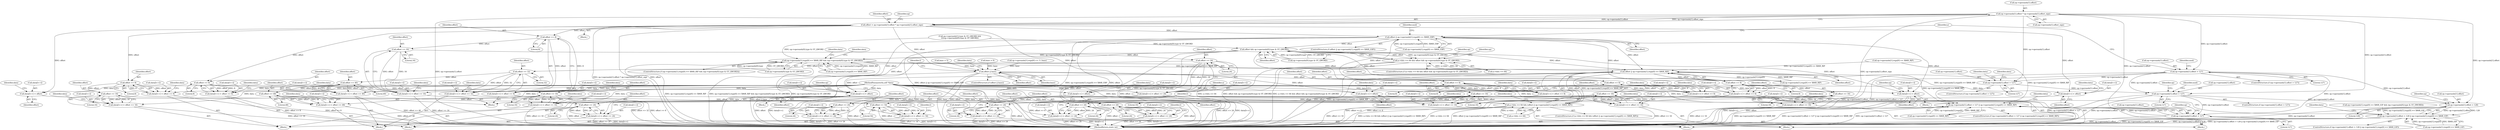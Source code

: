 digraph "0_radare2_f17bfd9f1da05f30f23a4dd05e9d2363e1406948@API" {
"1002014" [label="(Call,op->operands[1].offset * op->operands[1].offset_sign)"];
"1002012" [label="(Call,offset = op->operands[1].offset * op->operands[1].offset_sign)"];
"1002090" [label="(Call,data[l++] = offset)"];
"1002101" [label="(Call,offset >> 8)"];
"1002096" [label="(Call,data[l++] = offset >> 8)"];
"1002109" [label="(Call,offset >> 16)"];
"1002104" [label="(Call,data[l++] = offset >> 16)"];
"1002117" [label="(Call,offset >> 24)"];
"1002112" [label="(Call,data[l++] = offset >> 24)"];
"1002132" [label="(Call,offset >> 32)"];
"1002127" [label="(Call,data[l++] = offset >> 32)"];
"1002140" [label="(Call,offset >> 40)"];
"1002135" [label="(Call,data[l++] = offset >> 40)"];
"1002148" [label="(Call,offset >> 48)"];
"1002143" [label="(Call,data[l++] = offset >> 48)"];
"1002156" [label="(Call,offset >> 54)"];
"1002151" [label="(Call,data[l++] = offset >> 54)"];
"1002325" [label="(Call,data[l++] = offset)"];
"1002336" [label="(Call,offset >> 8)"];
"1002331" [label="(Call,data[l++] = offset >> 8)"];
"1002344" [label="(Call,offset >> 16)"];
"1002339" [label="(Call,data[l++] = offset >> 16)"];
"1002352" [label="(Call,offset >> 24)"];
"1002347" [label="(Call,data[l++] = offset >> 24)"];
"1002600" [label="(Call,data[l++] = offset)"];
"1002611" [label="(Call,offset >> 8)"];
"1002606" [label="(Call,data[l++] = offset >> 8)"];
"1002619" [label="(Call,offset >> 16)"];
"1002614" [label="(Call,data[l++] = offset >> 16)"];
"1002627" [label="(Call,offset >> 24)"];
"1002622" [label="(Call,data[l++] = offset >> 24)"];
"1002741" [label="(Call,offset || base)"];
"1002745" [label="(Call,data[l++] = offset)"];
"1002756" [label="(Call,offset >> 8)"];
"1002751" [label="(Call,data[l++] = offset >> 8)"];
"1002764" [label="(Call,offset >> 16)"];
"1002759" [label="(Call,data[l++] = offset >> 16)"];
"1002772" [label="(Call,offset >> 24)"];
"1002767" [label="(Call,data[l++] = offset >> 24)"];
"1002835" [label="(Call,offset || op->operands[1].regs[0] == X86R_EBP)"];
"1002873" [label="(Call,offset && op->operands[0].type & OT_QWORD)"];
"1002867" [label="(Call,a->bits == 64 && offset && op->operands[0].type & OT_QWORD)"];
"1003008" [label="(Call,op->operands[1].regs[0] == X86R_RIP && (op->operands[0].type & OT_QWORD))"];
"1003151" [label="(Call,offset || op->operands[1].regs[0] == X86R_RIP)"];
"1003145" [label="(Call,a->bits == 64 && (offset || op->operands[1].regs[0] == X86R_RIP))"];
"1003165" [label="(Call,data[l++] = offset)"];
"1003172" [label="(Call,op->operands[1].offset > 127 || op->operands[1].regs[0] == X86R_RIP)"];
"1003199" [label="(Call,offset >> 8)"];
"1003194" [label="(Call,data[l++] = offset >> 8)"];
"1003207" [label="(Call,offset >> 16)"];
"1003202" [label="(Call,data[l++] = offset >> 16)"];
"1003215" [label="(Call,offset >> 24)"];
"1003210" [label="(Call,data[l++] = offset >> 24)"];
"1003090" [label="(Call,data[l++] = offset)"];
"1003124" [label="(Call,offset >> 8)"];
"1003119" [label="(Call,data[l++] = offset >> 8)"];
"1003132" [label="(Call,offset >> 16)"];
"1003127" [label="(Call,data[l++] = offset >> 16)"];
"1003140" [label="(Call,offset >> 24)"];
"1003135" [label="(Call,data[l++] = offset >> 24)"];
"1002853" [label="(Call,op->operands[1].offset > 127)"];
"1002907" [label="(Call,op->operands[1].offset > 127)"];
"1002962" [label="(Call,op->operands[1].offset > 127)"];
"1003098" [label="(Call,op->operands[1].offset > 128)"];
"1003097" [label="(Call,op->operands[1].offset > 128 || op->operands[1].regs[0] == X86R_EIP)"];
"1003173" [label="(Call,op->operands[1].offset > 127)"];
"1003125" [label="(Identifier,offset)"];
"1002947" [label="(Identifier,data)"];
"1002105" [label="(Call,data[l++])"];
"1002336" [label="(Call,offset >> 8)"];
"1002756" [label="(Call,offset >> 8)"];
"1002753" [label="(Identifier,data)"];
"1002746" [label="(Call,data[l++])"];
"1002774" [label="(Literal,24)"];
"1002984" [label="(Identifier,op)"];
"1002118" [label="(Identifier,offset)"];
"1003166" [label="(Call,data[l++])"];
"1002353" [label="(Identifier,offset)"];
"1002348" [label="(Call,data[l++])"];
"1002345" [label="(Identifier,offset)"];
"1003032" [label="(Identifier,data)"];
"1002769" [label="(Identifier,data)"];
"1002870" [label="(Identifier,a)"];
"1002106" [label="(Identifier,data)"];
"1003193" [label="(Block,)"];
"1003204" [label="(Identifier,data)"];
"1003072" [label="(Identifier,op)"];
"1002619" [label="(Call,offset >> 16)"];
"1003171" [label="(ControlStructure,if (op->operands[1].offset > 127 || op->operands[1].regs[0] == X86R_RIP))"];
"1002628" [label="(Identifier,offset)"];
"1003132" [label="(Call,offset >> 16)"];
"1002134" [label="(Literal,32)"];
"1002764" [label="(Call,offset >> 16)"];
"1002051" [label="(Block,)"];
"1003164" [label="(Block,)"];
"1002110" [label="(Identifier,offset)"];
"1002114" [label="(Identifier,data)"];
"1002090" [label="(Call,data[l++] = offset)"];
"1002119" [label="(Literal,24)"];
"1002740" [label="(ControlStructure,if (offset || base))"];
"1002907" [label="(Call,op->operands[1].offset > 127)"];
"1002104" [label="(Call,data[l++] = offset >> 16)"];
"1002613" [label="(Literal,8)"];
"1003009" [label="(Call,op->operands[1].regs[0] == X86R_RIP)"];
"1002621" [label="(Literal,16)"];
"1002751" [label="(Call,data[l++] = offset >> 8)"];
"1003203" [label="(Call,data[l++])"];
"1002103" [label="(Literal,8)"];
"1002758" [label="(Literal,8)"];
"1002356" [label="(Identifier,l)"];
"1003146" [label="(Call,a->bits == 64)"];
"1003210" [label="(Call,data[l++] = offset >> 24)"];
"1003170" [label="(Identifier,offset)"];
"1003134" [label="(Literal,16)"];
"1002097" [label="(Call,data[l++])"];
"1003145" [label="(Call,a->bits == 64 && (offset || op->operands[1].regs[0] == X86R_RIP))"];
"1002337" [label="(Identifier,offset)"];
"1003151" [label="(Call,offset || op->operands[1].regs[0] == X86R_RIP)"];
"1002891" [label="(Identifier,op)"];
"1002098" [label="(Identifier,data)"];
"1003121" [label="(Identifier,data)"];
"1003141" [label="(Identifier,offset)"];
"1002875" [label="(Call,op->operands[0].type & OT_QWORD)"];
"1003120" [label="(Call,data[l++])"];
"1003096" [label="(ControlStructure,if (op->operands[1].offset > 128 || op->operands[1].regs[0] == X86R_EIP))"];
"1002095" [label="(Identifier,offset)"];
"1002767" [label="(Call,data[l++] = offset >> 24)"];
"1002873" [label="(Call,offset && op->operands[0].type & OT_QWORD)"];
"1002128" [label="(Call,data[l++])"];
"1002012" [label="(Call,offset = op->operands[1].offset * op->operands[1].offset_sign)"];
"1002109" [label="(Call,offset >> 16)"];
"1002151" [label="(Call,data[l++] = offset >> 54)"];
"1002157" [label="(Identifier,offset)"];
"1002605" [label="(Identifier,offset)"];
"1002868" [label="(Call,a->bits == 64)"];
"1002978" [label="(Call,op->operands[1].regs[0] == X86R_EIP && (op->operands[0].type & OT_DWORD))"];
"1002743" [label="(Identifier,base)"];
"1002132" [label="(Call,offset >> 32)"];
"1002158" [label="(Literal,54)"];
"1002142" [label="(Literal,40)"];
"1002354" [label="(Literal,24)"];
"1003102" [label="(Identifier,op)"];
"1002834" [label="(ControlStructure,if (offset || op->operands[1].regs[0] == X86R_EBP))"];
"1002326" [label="(Call,data[l++])"];
"1000120" [label="(Call,base = 0)"];
"1002608" [label="(Identifier,data)"];
"1002266" [label="(Block,)"];
"1003201" [label="(Literal,8)"];
"1003174" [label="(Call,op->operands[1].offset)"];
"1002866" [label="(ControlStructure,if (a->bits == 64 && offset && op->operands[0].type & OT_QWORD))"];
"1001997" [label="(Block,)"];
"1002137" [label="(Identifier,data)"];
"1002867" [label="(Call,a->bits == 64 && offset && op->operands[0].type & OT_QWORD)"];
"1003195" [label="(Call,data[l++])"];
"1002973" [label="(Identifier,mod)"];
"1003107" [label="(Call,op->operands[1].regs[0] == X86R_EIP)"];
"1003207" [label="(Call,offset >> 16)"];
"1002744" [label="(Block,)"];
"1003127" [label="(Call,data[l++] = offset >> 16)"];
"1002333" [label="(Identifier,data)"];
"1002750" [label="(Identifier,offset)"];
"1002773" [label="(Identifier,offset)"];
"1002963" [label="(Call,op->operands[1].offset)"];
"1002117" [label="(Call,offset >> 24)"];
"1003219" [label="(Identifier,l)"];
"1002761" [label="(Identifier,data)"];
"1002837" [label="(Call,op->operands[1].regs[0] == X86R_EBP)"];
"1002148" [label="(Call,offset >> 48)"];
"1003167" [label="(Identifier,data)"];
"1003209" [label="(Literal,16)"];
"1002339" [label="(Call,data[l++] = offset >> 16)"];
"1003177" [label="(Identifier,op)"];
"1003194" [label="(Call,data[l++] = offset >> 8)"];
"1003140" [label="(Call,offset >> 24)"];
"1002759" [label="(Call,data[l++] = offset >> 16)"];
"1003208" [label="(Identifier,offset)"];
"1003128" [label="(Call,data[l++])"];
"1002156" [label="(Call,offset >> 54)"];
"1002332" [label="(Call,data[l++])"];
"1002620" [label="(Identifier,offset)"];
"1003202" [label="(Call,data[l++] = offset >> 16)"];
"1002607" [label="(Call,data[l++])"];
"1002629" [label="(Literal,24)"];
"1003216" [label="(Identifier,offset)"];
"1002962" [label="(Call,op->operands[1].offset > 127)"];
"1002346" [label="(Literal,16)"];
"1002552" [label="(Block,)"];
"1002919" [label="(Identifier,data)"];
"1003097" [label="(Call,op->operands[1].offset > 128 || op->operands[1].regs[0] == X86R_EIP)"];
"1002835" [label="(Call,offset || op->operands[1].regs[0] == X86R_EBP)"];
"1002752" [label="(Call,data[l++])"];
"1002741" [label="(Call,offset || base)"];
"1002601" [label="(Call,data[l++])"];
"1002338" [label="(Literal,8)"];
"1002836" [label="(Identifier,offset)"];
"1003040" [label="(Identifier,data)"];
"1003200" [label="(Identifier,offset)"];
"1002152" [label="(Call,data[l++])"];
"1002123" [label="(Identifier,a)"];
"1003007" [label="(ControlStructure,if (op->operands[1].regs[0] == X86R_RIP && (op->operands[0].type & OT_QWORD)))"];
"1002698" [label="(Call,op->operands[1].regs[0] << 3 | base)"];
"1002674" [label="(Call,base = 5)"];
"1002623" [label="(Call,data[l++])"];
"1003152" [label="(Identifier,offset)"];
"1003212" [label="(Identifier,data)"];
"1003090" [label="(Call,data[l++] = offset)"];
"1002854" [label="(Call,op->operands[1].offset)"];
"1002776" [label="(Identifier,l)"];
"1003165" [label="(Call,data[l++] = offset)"];
"1002113" [label="(Call,data[l++])"];
"1002757" [label="(Identifier,offset)"];
"1003173" [label="(Call,op->operands[1].offset > 127)"];
"1002112" [label="(Call,data[l++] = offset >> 24)"];
"1003199" [label="(Call,offset >> 8)"];
"1002153" [label="(Identifier,data)"];
"1003020" [label="(Call,op->operands[0].type & OT_QWORD)"];
"1003112" [label="(Identifier,op)"];
"1003215" [label="(Call,offset >> 24)"];
"1003124" [label="(Call,offset >> 8)"];
"1002747" [label="(Identifier,data)"];
"1003137" [label="(Identifier,data)"];
"1002014" [label="(Call,op->operands[1].offset * op->operands[1].offset_sign)"];
"1003220" [label="(MethodReturn,static int)"];
"1002611" [label="(Call,offset >> 8)"];
"1002615" [label="(Call,data[l++])"];
"1002864" [label="(Identifier,mod)"];
"1002852" [label="(ControlStructure,if (op->operands[1].offset > 127))"];
"1003182" [label="(Call,op->operands[1].regs[0] == X86R_RIP)"];
"1002344" [label="(Call,offset >> 16)"];
"1003118" [label="(Block,)"];
"1002135" [label="(Call,data[l++] = offset >> 40)"];
"1003172" [label="(Call,op->operands[1].offset > 127 || op->operands[1].regs[0] == X86R_RIP)"];
"1002624" [label="(Identifier,data)"];
"1002850" [label="(Identifier,mod)"];
"1003091" [label="(Call,data[l++])"];
"1002765" [label="(Identifier,offset)"];
"1002145" [label="(Identifier,data)"];
"1002160" [label="(Identifier,l)"];
"1002874" [label="(Identifier,offset)"];
"1003217" [label="(Literal,24)"];
"1003136" [label="(Call,data[l++])"];
"1002150" [label="(Literal,48)"];
"1002760" [label="(Call,data[l++])"];
"1003181" [label="(Literal,127)"];
"1002768" [label="(Call,data[l++])"];
"1002861" [label="(Literal,127)"];
"1002742" [label="(Identifier,offset)"];
"1003153" [label="(Call,op->operands[1].regs[0] == X86R_RIP)"];
"1002141" [label="(Identifier,offset)"];
"1003133" [label="(Identifier,offset)"];
"1002013" [label="(Identifier,offset)"];
"1002349" [label="(Identifier,data)"];
"1002612" [label="(Identifier,offset)"];
"1002347" [label="(Call,data[l++] = offset >> 24)"];
"1003098" [label="(Call,op->operands[1].offset > 128)"];
"1002906" [label="(ControlStructure,if (op->operands[1].offset > 127))"];
"1002096" [label="(Call,data[l++] = offset >> 8)"];
"1002091" [label="(Call,data[l++])"];
"1003126" [label="(Literal,8)"];
"1002616" [label="(Identifier,data)"];
"1002149" [label="(Identifier,offset)"];
"1002915" [label="(Literal,127)"];
"1002772" [label="(Call,offset >> 24)"];
"1002745" [label="(Call,data[l++] = offset)"];
"1003089" [label="(Block,)"];
"1000104" [label="(MethodParameterIn,ut8 *data)"];
"1003119" [label="(Call,data[l++] = offset >> 8)"];
"1002451" [label="(Call,op->operands[1].type & OT_QWORD &&\n\t\t\t\top->operands[0].type & OT_QWORD)"];
"1003211" [label="(Call,data[l++])"];
"1002101" [label="(Call,offset >> 8)"];
"1002133" [label="(Identifier,offset)"];
"1002022" [label="(Call,op->operands[1].offset_sign)"];
"1002331" [label="(Call,data[l++] = offset >> 8)"];
"1002606" [label="(Call,data[l++] = offset >> 8)"];
"1002961" [label="(ControlStructure,if (op->operands[1].offset > 127))"];
"1003144" [label="(ControlStructure,if (a->bits == 64 && (offset || op->operands[1].regs[0] == X86R_RIP)))"];
"1002622" [label="(Call,data[l++] = offset >> 24)"];
"1002330" [label="(Identifier,offset)"];
"1003099" [label="(Call,op->operands[1].offset)"];
"1003129" [label="(Identifier,data)"];
"1002127" [label="(Call,data[l++] = offset >> 32)"];
"1003008" [label="(Call,op->operands[1].regs[0] == X86R_RIP && (op->operands[0].type & OT_QWORD))"];
"1002352" [label="(Call,offset >> 24)"];
"1003187" [label="(Identifier,op)"];
"1003196" [label="(Identifier,data)"];
"1002886" [label="(Call,op->operands[1].regs[0] == X86R_RIP)"];
"1002325" [label="(Call,data[l++] = offset)"];
"1002970" [label="(Literal,127)"];
"1003142" [label="(Literal,24)"];
"1002136" [label="(Call,data[l++])"];
"1003135" [label="(Call,data[l++] = offset >> 24)"];
"1002340" [label="(Call,data[l++])"];
"1002143" [label="(Call,data[l++] = offset >> 48)"];
"1002140" [label="(Call,offset >> 40)"];
"1002766" [label="(Literal,16)"];
"1002144" [label="(Call,data[l++])"];
"1002600" [label="(Call,data[l++] = offset)"];
"1003106" [label="(Literal,128)"];
"1003095" [label="(Identifier,offset)"];
"1002908" [label="(Call,op->operands[1].offset)"];
"1002111" [label="(Literal,16)"];
"1002614" [label="(Call,data[l++] = offset >> 16)"];
"1002853" [label="(Call,op->operands[1].offset > 127)"];
"1002126" [label="(Block,)"];
"1002015" [label="(Call,op->operands[1].offset)"];
"1002102" [label="(Identifier,offset)"];
"1002035" [label="(Identifier,op)"];
"1002341" [label="(Identifier,data)"];
"1002627" [label="(Call,offset >> 24)"];
"1002014" -> "1002012"  [label="AST: "];
"1002014" -> "1002022"  [label="CFG: "];
"1002015" -> "1002014"  [label="AST: "];
"1002022" -> "1002014"  [label="AST: "];
"1002012" -> "1002014"  [label="CFG: "];
"1002014" -> "1003220"  [label="DDG: op->operands[1].offset_sign"];
"1002014" -> "1003220"  [label="DDG: op->operands[1].offset"];
"1002014" -> "1002012"  [label="DDG: op->operands[1].offset"];
"1002014" -> "1002012"  [label="DDG: op->operands[1].offset_sign"];
"1002014" -> "1002853"  [label="DDG: op->operands[1].offset"];
"1002014" -> "1002907"  [label="DDG: op->operands[1].offset"];
"1002014" -> "1002962"  [label="DDG: op->operands[1].offset"];
"1002014" -> "1003098"  [label="DDG: op->operands[1].offset"];
"1002014" -> "1003173"  [label="DDG: op->operands[1].offset"];
"1002012" -> "1001997"  [label="AST: "];
"1002013" -> "1002012"  [label="AST: "];
"1002035" -> "1002012"  [label="CFG: "];
"1002012" -> "1003220"  [label="DDG: offset"];
"1002012" -> "1003220"  [label="DDG: op->operands[1].offset * op->operands[1].offset_sign"];
"1002012" -> "1002090"  [label="DDG: offset"];
"1002012" -> "1002101"  [label="DDG: offset"];
"1002012" -> "1002325"  [label="DDG: offset"];
"1002012" -> "1002336"  [label="DDG: offset"];
"1002012" -> "1002600"  [label="DDG: offset"];
"1002012" -> "1002611"  [label="DDG: offset"];
"1002012" -> "1002741"  [label="DDG: offset"];
"1002012" -> "1002835"  [label="DDG: offset"];
"1002090" -> "1002051"  [label="AST: "];
"1002090" -> "1002095"  [label="CFG: "];
"1002091" -> "1002090"  [label="AST: "];
"1002095" -> "1002090"  [label="AST: "];
"1002098" -> "1002090"  [label="CFG: "];
"1000104" -> "1002090"  [label="DDG: data"];
"1002101" -> "1002096"  [label="AST: "];
"1002101" -> "1002103"  [label="CFG: "];
"1002102" -> "1002101"  [label="AST: "];
"1002103" -> "1002101"  [label="AST: "];
"1002096" -> "1002101"  [label="CFG: "];
"1002101" -> "1002096"  [label="DDG: offset"];
"1002101" -> "1002096"  [label="DDG: 8"];
"1002101" -> "1002109"  [label="DDG: offset"];
"1002096" -> "1002051"  [label="AST: "];
"1002097" -> "1002096"  [label="AST: "];
"1002106" -> "1002096"  [label="CFG: "];
"1002096" -> "1003220"  [label="DDG: offset >> 8"];
"1000104" -> "1002096"  [label="DDG: data"];
"1002109" -> "1002104"  [label="AST: "];
"1002109" -> "1002111"  [label="CFG: "];
"1002110" -> "1002109"  [label="AST: "];
"1002111" -> "1002109"  [label="AST: "];
"1002104" -> "1002109"  [label="CFG: "];
"1002109" -> "1002104"  [label="DDG: offset"];
"1002109" -> "1002104"  [label="DDG: 16"];
"1002109" -> "1002117"  [label="DDG: offset"];
"1002104" -> "1002051"  [label="AST: "];
"1002105" -> "1002104"  [label="AST: "];
"1002114" -> "1002104"  [label="CFG: "];
"1002104" -> "1003220"  [label="DDG: offset >> 16"];
"1000104" -> "1002104"  [label="DDG: data"];
"1002117" -> "1002112"  [label="AST: "];
"1002117" -> "1002119"  [label="CFG: "];
"1002118" -> "1002117"  [label="AST: "];
"1002119" -> "1002117"  [label="AST: "];
"1002112" -> "1002117"  [label="CFG: "];
"1002117" -> "1003220"  [label="DDG: offset"];
"1002117" -> "1002112"  [label="DDG: offset"];
"1002117" -> "1002112"  [label="DDG: 24"];
"1002117" -> "1002132"  [label="DDG: offset"];
"1002112" -> "1002051"  [label="AST: "];
"1002113" -> "1002112"  [label="AST: "];
"1002123" -> "1002112"  [label="CFG: "];
"1002112" -> "1003220"  [label="DDG: data[l++]"];
"1002112" -> "1003220"  [label="DDG: offset >> 24"];
"1000104" -> "1002112"  [label="DDG: data"];
"1002132" -> "1002127"  [label="AST: "];
"1002132" -> "1002134"  [label="CFG: "];
"1002133" -> "1002132"  [label="AST: "];
"1002134" -> "1002132"  [label="AST: "];
"1002127" -> "1002132"  [label="CFG: "];
"1002132" -> "1002127"  [label="DDG: offset"];
"1002132" -> "1002127"  [label="DDG: 32"];
"1002132" -> "1002140"  [label="DDG: offset"];
"1002127" -> "1002126"  [label="AST: "];
"1002128" -> "1002127"  [label="AST: "];
"1002137" -> "1002127"  [label="CFG: "];
"1002127" -> "1003220"  [label="DDG: offset >> 32"];
"1000104" -> "1002127"  [label="DDG: data"];
"1002140" -> "1002135"  [label="AST: "];
"1002140" -> "1002142"  [label="CFG: "];
"1002141" -> "1002140"  [label="AST: "];
"1002142" -> "1002140"  [label="AST: "];
"1002135" -> "1002140"  [label="CFG: "];
"1002140" -> "1002135"  [label="DDG: offset"];
"1002140" -> "1002135"  [label="DDG: 40"];
"1002140" -> "1002148"  [label="DDG: offset"];
"1002135" -> "1002126"  [label="AST: "];
"1002136" -> "1002135"  [label="AST: "];
"1002145" -> "1002135"  [label="CFG: "];
"1002135" -> "1003220"  [label="DDG: offset >> 40"];
"1000104" -> "1002135"  [label="DDG: data"];
"1002148" -> "1002143"  [label="AST: "];
"1002148" -> "1002150"  [label="CFG: "];
"1002149" -> "1002148"  [label="AST: "];
"1002150" -> "1002148"  [label="AST: "];
"1002143" -> "1002148"  [label="CFG: "];
"1002148" -> "1002143"  [label="DDG: offset"];
"1002148" -> "1002143"  [label="DDG: 48"];
"1002148" -> "1002156"  [label="DDG: offset"];
"1002143" -> "1002126"  [label="AST: "];
"1002144" -> "1002143"  [label="AST: "];
"1002153" -> "1002143"  [label="CFG: "];
"1002143" -> "1003220"  [label="DDG: offset >> 48"];
"1000104" -> "1002143"  [label="DDG: data"];
"1002156" -> "1002151"  [label="AST: "];
"1002156" -> "1002158"  [label="CFG: "];
"1002157" -> "1002156"  [label="AST: "];
"1002158" -> "1002156"  [label="AST: "];
"1002151" -> "1002156"  [label="CFG: "];
"1002156" -> "1003220"  [label="DDG: offset"];
"1002156" -> "1002151"  [label="DDG: offset"];
"1002156" -> "1002151"  [label="DDG: 54"];
"1002151" -> "1002126"  [label="AST: "];
"1002152" -> "1002151"  [label="AST: "];
"1002160" -> "1002151"  [label="CFG: "];
"1002151" -> "1003220"  [label="DDG: data[l++]"];
"1002151" -> "1003220"  [label="DDG: offset >> 54"];
"1000104" -> "1002151"  [label="DDG: data"];
"1002325" -> "1002266"  [label="AST: "];
"1002325" -> "1002330"  [label="CFG: "];
"1002326" -> "1002325"  [label="AST: "];
"1002330" -> "1002325"  [label="AST: "];
"1002333" -> "1002325"  [label="CFG: "];
"1000104" -> "1002325"  [label="DDG: data"];
"1002336" -> "1002331"  [label="AST: "];
"1002336" -> "1002338"  [label="CFG: "];
"1002337" -> "1002336"  [label="AST: "];
"1002338" -> "1002336"  [label="AST: "];
"1002331" -> "1002336"  [label="CFG: "];
"1002336" -> "1002331"  [label="DDG: offset"];
"1002336" -> "1002331"  [label="DDG: 8"];
"1002336" -> "1002344"  [label="DDG: offset"];
"1002331" -> "1002266"  [label="AST: "];
"1002332" -> "1002331"  [label="AST: "];
"1002341" -> "1002331"  [label="CFG: "];
"1002331" -> "1003220"  [label="DDG: offset >> 8"];
"1000104" -> "1002331"  [label="DDG: data"];
"1002344" -> "1002339"  [label="AST: "];
"1002344" -> "1002346"  [label="CFG: "];
"1002345" -> "1002344"  [label="AST: "];
"1002346" -> "1002344"  [label="AST: "];
"1002339" -> "1002344"  [label="CFG: "];
"1002344" -> "1002339"  [label="DDG: offset"];
"1002344" -> "1002339"  [label="DDG: 16"];
"1002344" -> "1002352"  [label="DDG: offset"];
"1002339" -> "1002266"  [label="AST: "];
"1002340" -> "1002339"  [label="AST: "];
"1002349" -> "1002339"  [label="CFG: "];
"1002339" -> "1003220"  [label="DDG: offset >> 16"];
"1000104" -> "1002339"  [label="DDG: data"];
"1002352" -> "1002347"  [label="AST: "];
"1002352" -> "1002354"  [label="CFG: "];
"1002353" -> "1002352"  [label="AST: "];
"1002354" -> "1002352"  [label="AST: "];
"1002347" -> "1002352"  [label="CFG: "];
"1002352" -> "1003220"  [label="DDG: offset"];
"1002352" -> "1002347"  [label="DDG: offset"];
"1002352" -> "1002347"  [label="DDG: 24"];
"1002347" -> "1002266"  [label="AST: "];
"1002348" -> "1002347"  [label="AST: "];
"1002356" -> "1002347"  [label="CFG: "];
"1002347" -> "1003220"  [label="DDG: data[l++]"];
"1002347" -> "1003220"  [label="DDG: offset >> 24"];
"1000104" -> "1002347"  [label="DDG: data"];
"1002600" -> "1002552"  [label="AST: "];
"1002600" -> "1002605"  [label="CFG: "];
"1002601" -> "1002600"  [label="AST: "];
"1002605" -> "1002600"  [label="AST: "];
"1002608" -> "1002600"  [label="CFG: "];
"1000104" -> "1002600"  [label="DDG: data"];
"1002611" -> "1002606"  [label="AST: "];
"1002611" -> "1002613"  [label="CFG: "];
"1002612" -> "1002611"  [label="AST: "];
"1002613" -> "1002611"  [label="AST: "];
"1002606" -> "1002611"  [label="CFG: "];
"1002611" -> "1002606"  [label="DDG: offset"];
"1002611" -> "1002606"  [label="DDG: 8"];
"1002611" -> "1002619"  [label="DDG: offset"];
"1002606" -> "1002552"  [label="AST: "];
"1002607" -> "1002606"  [label="AST: "];
"1002616" -> "1002606"  [label="CFG: "];
"1002606" -> "1003220"  [label="DDG: offset >> 8"];
"1000104" -> "1002606"  [label="DDG: data"];
"1002619" -> "1002614"  [label="AST: "];
"1002619" -> "1002621"  [label="CFG: "];
"1002620" -> "1002619"  [label="AST: "];
"1002621" -> "1002619"  [label="AST: "];
"1002614" -> "1002619"  [label="CFG: "];
"1002619" -> "1002614"  [label="DDG: offset"];
"1002619" -> "1002614"  [label="DDG: 16"];
"1002619" -> "1002627"  [label="DDG: offset"];
"1002614" -> "1002552"  [label="AST: "];
"1002615" -> "1002614"  [label="AST: "];
"1002624" -> "1002614"  [label="CFG: "];
"1002614" -> "1003220"  [label="DDG: offset >> 16"];
"1000104" -> "1002614"  [label="DDG: data"];
"1002627" -> "1002622"  [label="AST: "];
"1002627" -> "1002629"  [label="CFG: "];
"1002628" -> "1002627"  [label="AST: "];
"1002629" -> "1002627"  [label="AST: "];
"1002622" -> "1002627"  [label="CFG: "];
"1002627" -> "1003220"  [label="DDG: offset"];
"1002627" -> "1002622"  [label="DDG: offset"];
"1002627" -> "1002622"  [label="DDG: 24"];
"1002622" -> "1002552"  [label="AST: "];
"1002623" -> "1002622"  [label="AST: "];
"1003219" -> "1002622"  [label="CFG: "];
"1002622" -> "1003220"  [label="DDG: offset >> 24"];
"1002622" -> "1003220"  [label="DDG: data[l++]"];
"1000104" -> "1002622"  [label="DDG: data"];
"1002741" -> "1002740"  [label="AST: "];
"1002741" -> "1002742"  [label="CFG: "];
"1002741" -> "1002743"  [label="CFG: "];
"1002742" -> "1002741"  [label="AST: "];
"1002743" -> "1002741"  [label="AST: "];
"1002747" -> "1002741"  [label="CFG: "];
"1002776" -> "1002741"  [label="CFG: "];
"1002741" -> "1003220"  [label="DDG: offset"];
"1002741" -> "1003220"  [label="DDG: base"];
"1002741" -> "1003220"  [label="DDG: offset || base"];
"1002698" -> "1002741"  [label="DDG: base"];
"1000120" -> "1002741"  [label="DDG: base"];
"1002674" -> "1002741"  [label="DDG: base"];
"1002741" -> "1002745"  [label="DDG: offset"];
"1002741" -> "1002756"  [label="DDG: offset"];
"1002745" -> "1002744"  [label="AST: "];
"1002745" -> "1002750"  [label="CFG: "];
"1002746" -> "1002745"  [label="AST: "];
"1002750" -> "1002745"  [label="AST: "];
"1002753" -> "1002745"  [label="CFG: "];
"1000104" -> "1002745"  [label="DDG: data"];
"1002756" -> "1002751"  [label="AST: "];
"1002756" -> "1002758"  [label="CFG: "];
"1002757" -> "1002756"  [label="AST: "];
"1002758" -> "1002756"  [label="AST: "];
"1002751" -> "1002756"  [label="CFG: "];
"1002756" -> "1002751"  [label="DDG: offset"];
"1002756" -> "1002751"  [label="DDG: 8"];
"1002756" -> "1002764"  [label="DDG: offset"];
"1002751" -> "1002744"  [label="AST: "];
"1002752" -> "1002751"  [label="AST: "];
"1002761" -> "1002751"  [label="CFG: "];
"1002751" -> "1003220"  [label="DDG: offset >> 8"];
"1000104" -> "1002751"  [label="DDG: data"];
"1002764" -> "1002759"  [label="AST: "];
"1002764" -> "1002766"  [label="CFG: "];
"1002765" -> "1002764"  [label="AST: "];
"1002766" -> "1002764"  [label="AST: "];
"1002759" -> "1002764"  [label="CFG: "];
"1002764" -> "1002759"  [label="DDG: offset"];
"1002764" -> "1002759"  [label="DDG: 16"];
"1002764" -> "1002772"  [label="DDG: offset"];
"1002759" -> "1002744"  [label="AST: "];
"1002760" -> "1002759"  [label="AST: "];
"1002769" -> "1002759"  [label="CFG: "];
"1002759" -> "1003220"  [label="DDG: offset >> 16"];
"1000104" -> "1002759"  [label="DDG: data"];
"1002772" -> "1002767"  [label="AST: "];
"1002772" -> "1002774"  [label="CFG: "];
"1002773" -> "1002772"  [label="AST: "];
"1002774" -> "1002772"  [label="AST: "];
"1002767" -> "1002772"  [label="CFG: "];
"1002772" -> "1003220"  [label="DDG: offset"];
"1002772" -> "1002767"  [label="DDG: offset"];
"1002772" -> "1002767"  [label="DDG: 24"];
"1002767" -> "1002744"  [label="AST: "];
"1002768" -> "1002767"  [label="AST: "];
"1002776" -> "1002767"  [label="CFG: "];
"1002767" -> "1003220"  [label="DDG: data[l++]"];
"1002767" -> "1003220"  [label="DDG: offset >> 24"];
"1000104" -> "1002767"  [label="DDG: data"];
"1002835" -> "1002834"  [label="AST: "];
"1002835" -> "1002836"  [label="CFG: "];
"1002835" -> "1002837"  [label="CFG: "];
"1002836" -> "1002835"  [label="AST: "];
"1002837" -> "1002835"  [label="AST: "];
"1002850" -> "1002835"  [label="CFG: "];
"1002870" -> "1002835"  [label="CFG: "];
"1002835" -> "1003220"  [label="DDG: op->operands[1].regs[0] == X86R_EBP"];
"1002835" -> "1003220"  [label="DDG: offset"];
"1002835" -> "1003220"  [label="DDG: offset || op->operands[1].regs[0] == X86R_EBP"];
"1002837" -> "1002835"  [label="DDG: op->operands[1].regs[0]"];
"1002837" -> "1002835"  [label="DDG: X86R_EBP"];
"1002835" -> "1002873"  [label="DDG: offset"];
"1002835" -> "1003090"  [label="DDG: offset"];
"1002835" -> "1003124"  [label="DDG: offset"];
"1002835" -> "1003151"  [label="DDG: offset"];
"1002835" -> "1003165"  [label="DDG: offset"];
"1002835" -> "1003199"  [label="DDG: offset"];
"1002873" -> "1002867"  [label="AST: "];
"1002873" -> "1002874"  [label="CFG: "];
"1002873" -> "1002875"  [label="CFG: "];
"1002874" -> "1002873"  [label="AST: "];
"1002875" -> "1002873"  [label="AST: "];
"1002867" -> "1002873"  [label="CFG: "];
"1002873" -> "1003220"  [label="DDG: offset"];
"1002873" -> "1003220"  [label="DDG: op->operands[0].type & OT_QWORD"];
"1002873" -> "1002867"  [label="DDG: offset"];
"1002873" -> "1002867"  [label="DDG: op->operands[0].type & OT_QWORD"];
"1002875" -> "1002873"  [label="DDG: op->operands[0].type"];
"1002875" -> "1002873"  [label="DDG: OT_QWORD"];
"1002451" -> "1002873"  [label="DDG: op->operands[0].type & OT_QWORD"];
"1002873" -> "1003008"  [label="DDG: op->operands[0].type & OT_QWORD"];
"1002873" -> "1003090"  [label="DDG: offset"];
"1002873" -> "1003124"  [label="DDG: offset"];
"1002873" -> "1003151"  [label="DDG: offset"];
"1002873" -> "1003165"  [label="DDG: offset"];
"1002873" -> "1003199"  [label="DDG: offset"];
"1002867" -> "1002866"  [label="AST: "];
"1002867" -> "1002868"  [label="CFG: "];
"1002868" -> "1002867"  [label="AST: "];
"1002891" -> "1002867"  [label="CFG: "];
"1002984" -> "1002867"  [label="CFG: "];
"1002867" -> "1003220"  [label="DDG: a->bits == 64 && offset && op->operands[0].type & OT_QWORD"];
"1002867" -> "1003220"  [label="DDG: a->bits == 64"];
"1002867" -> "1003220"  [label="DDG: offset && op->operands[0].type & OT_QWORD"];
"1002868" -> "1002867"  [label="DDG: a->bits"];
"1002868" -> "1002867"  [label="DDG: 64"];
"1003008" -> "1003007"  [label="AST: "];
"1003008" -> "1003009"  [label="CFG: "];
"1003008" -> "1003020"  [label="CFG: "];
"1003009" -> "1003008"  [label="AST: "];
"1003020" -> "1003008"  [label="AST: "];
"1003032" -> "1003008"  [label="CFG: "];
"1003040" -> "1003008"  [label="CFG: "];
"1003008" -> "1003220"  [label="DDG: op->operands[1].regs[0] == X86R_RIP"];
"1003008" -> "1003220"  [label="DDG: op->operands[0].type & OT_QWORD"];
"1003008" -> "1003220"  [label="DDG: op->operands[1].regs[0] == X86R_RIP && (op->operands[0].type & OT_QWORD)"];
"1003009" -> "1003008"  [label="DDG: op->operands[1].regs[0]"];
"1003009" -> "1003008"  [label="DDG: X86R_RIP"];
"1003020" -> "1003008"  [label="DDG: op->operands[0].type"];
"1003020" -> "1003008"  [label="DDG: OT_QWORD"];
"1002451" -> "1003008"  [label="DDG: op->operands[0].type & OT_QWORD"];
"1003008" -> "1003151"  [label="DDG: op->operands[1].regs[0] == X86R_RIP"];
"1003008" -> "1003172"  [label="DDG: op->operands[1].regs[0] == X86R_RIP"];
"1003151" -> "1003145"  [label="AST: "];
"1003151" -> "1003152"  [label="CFG: "];
"1003151" -> "1003153"  [label="CFG: "];
"1003152" -> "1003151"  [label="AST: "];
"1003153" -> "1003151"  [label="AST: "];
"1003145" -> "1003151"  [label="CFG: "];
"1003151" -> "1003220"  [label="DDG: offset"];
"1003151" -> "1003220"  [label="DDG: op->operands[1].regs[0] == X86R_RIP"];
"1003151" -> "1003145"  [label="DDG: offset"];
"1003151" -> "1003145"  [label="DDG: op->operands[1].regs[0] == X86R_RIP"];
"1003153" -> "1003151"  [label="DDG: op->operands[1].regs[0]"];
"1003153" -> "1003151"  [label="DDG: X86R_RIP"];
"1002886" -> "1003151"  [label="DDG: op->operands[1].regs[0] == X86R_RIP"];
"1003151" -> "1003165"  [label="DDG: offset"];
"1003151" -> "1003172"  [label="DDG: op->operands[1].regs[0] == X86R_RIP"];
"1003151" -> "1003199"  [label="DDG: offset"];
"1003145" -> "1003144"  [label="AST: "];
"1003145" -> "1003146"  [label="CFG: "];
"1003146" -> "1003145"  [label="AST: "];
"1003167" -> "1003145"  [label="CFG: "];
"1003219" -> "1003145"  [label="CFG: "];
"1003145" -> "1003220"  [label="DDG: a->bits == 64 && (offset || op->operands[1].regs[0] == X86R_RIP)"];
"1003145" -> "1003220"  [label="DDG: a->bits == 64"];
"1003145" -> "1003220"  [label="DDG: offset || op->operands[1].regs[0] == X86R_RIP"];
"1003146" -> "1003145"  [label="DDG: a->bits"];
"1003146" -> "1003145"  [label="DDG: 64"];
"1003165" -> "1003164"  [label="AST: "];
"1003165" -> "1003170"  [label="CFG: "];
"1003166" -> "1003165"  [label="AST: "];
"1003170" -> "1003165"  [label="AST: "];
"1003177" -> "1003165"  [label="CFG: "];
"1003165" -> "1003220"  [label="DDG: offset"];
"1003165" -> "1003220"  [label="DDG: data[l++]"];
"1000104" -> "1003165"  [label="DDG: data"];
"1003172" -> "1003171"  [label="AST: "];
"1003172" -> "1003173"  [label="CFG: "];
"1003172" -> "1003182"  [label="CFG: "];
"1003173" -> "1003172"  [label="AST: "];
"1003182" -> "1003172"  [label="AST: "];
"1003196" -> "1003172"  [label="CFG: "];
"1003219" -> "1003172"  [label="CFG: "];
"1003172" -> "1003220"  [label="DDG: op->operands[1].offset > 127 || op->operands[1].regs[0] == X86R_RIP"];
"1003172" -> "1003220"  [label="DDG: op->operands[1].offset > 127"];
"1003172" -> "1003220"  [label="DDG: op->operands[1].regs[0] == X86R_RIP"];
"1003173" -> "1003172"  [label="DDG: op->operands[1].offset"];
"1003173" -> "1003172"  [label="DDG: 127"];
"1002886" -> "1003172"  [label="DDG: op->operands[1].regs[0] == X86R_RIP"];
"1003182" -> "1003172"  [label="DDG: op->operands[1].regs[0]"];
"1003182" -> "1003172"  [label="DDG: X86R_RIP"];
"1003199" -> "1003194"  [label="AST: "];
"1003199" -> "1003201"  [label="CFG: "];
"1003200" -> "1003199"  [label="AST: "];
"1003201" -> "1003199"  [label="AST: "];
"1003194" -> "1003199"  [label="CFG: "];
"1003199" -> "1003194"  [label="DDG: offset"];
"1003199" -> "1003194"  [label="DDG: 8"];
"1003199" -> "1003207"  [label="DDG: offset"];
"1003194" -> "1003193"  [label="AST: "];
"1003195" -> "1003194"  [label="AST: "];
"1003204" -> "1003194"  [label="CFG: "];
"1003194" -> "1003220"  [label="DDG: offset >> 8"];
"1000104" -> "1003194"  [label="DDG: data"];
"1003207" -> "1003202"  [label="AST: "];
"1003207" -> "1003209"  [label="CFG: "];
"1003208" -> "1003207"  [label="AST: "];
"1003209" -> "1003207"  [label="AST: "];
"1003202" -> "1003207"  [label="CFG: "];
"1003207" -> "1003202"  [label="DDG: offset"];
"1003207" -> "1003202"  [label="DDG: 16"];
"1003207" -> "1003215"  [label="DDG: offset"];
"1003202" -> "1003193"  [label="AST: "];
"1003203" -> "1003202"  [label="AST: "];
"1003212" -> "1003202"  [label="CFG: "];
"1003202" -> "1003220"  [label="DDG: offset >> 16"];
"1000104" -> "1003202"  [label="DDG: data"];
"1003215" -> "1003210"  [label="AST: "];
"1003215" -> "1003217"  [label="CFG: "];
"1003216" -> "1003215"  [label="AST: "];
"1003217" -> "1003215"  [label="AST: "];
"1003210" -> "1003215"  [label="CFG: "];
"1003215" -> "1003220"  [label="DDG: offset"];
"1003215" -> "1003210"  [label="DDG: offset"];
"1003215" -> "1003210"  [label="DDG: 24"];
"1003210" -> "1003193"  [label="AST: "];
"1003211" -> "1003210"  [label="AST: "];
"1003219" -> "1003210"  [label="CFG: "];
"1003210" -> "1003220"  [label="DDG: offset >> 24"];
"1003210" -> "1003220"  [label="DDG: data[l++]"];
"1000104" -> "1003210"  [label="DDG: data"];
"1003090" -> "1003089"  [label="AST: "];
"1003090" -> "1003095"  [label="CFG: "];
"1003091" -> "1003090"  [label="AST: "];
"1003095" -> "1003090"  [label="AST: "];
"1003102" -> "1003090"  [label="CFG: "];
"1003090" -> "1003220"  [label="DDG: data[l++]"];
"1003090" -> "1003220"  [label="DDG: offset"];
"1000104" -> "1003090"  [label="DDG: data"];
"1003124" -> "1003119"  [label="AST: "];
"1003124" -> "1003126"  [label="CFG: "];
"1003125" -> "1003124"  [label="AST: "];
"1003126" -> "1003124"  [label="AST: "];
"1003119" -> "1003124"  [label="CFG: "];
"1003124" -> "1003119"  [label="DDG: offset"];
"1003124" -> "1003119"  [label="DDG: 8"];
"1003124" -> "1003132"  [label="DDG: offset"];
"1003119" -> "1003118"  [label="AST: "];
"1003120" -> "1003119"  [label="AST: "];
"1003129" -> "1003119"  [label="CFG: "];
"1003119" -> "1003220"  [label="DDG: offset >> 8"];
"1000104" -> "1003119"  [label="DDG: data"];
"1003132" -> "1003127"  [label="AST: "];
"1003132" -> "1003134"  [label="CFG: "];
"1003133" -> "1003132"  [label="AST: "];
"1003134" -> "1003132"  [label="AST: "];
"1003127" -> "1003132"  [label="CFG: "];
"1003132" -> "1003127"  [label="DDG: offset"];
"1003132" -> "1003127"  [label="DDG: 16"];
"1003132" -> "1003140"  [label="DDG: offset"];
"1003127" -> "1003118"  [label="AST: "];
"1003128" -> "1003127"  [label="AST: "];
"1003137" -> "1003127"  [label="CFG: "];
"1003127" -> "1003220"  [label="DDG: offset >> 16"];
"1000104" -> "1003127"  [label="DDG: data"];
"1003140" -> "1003135"  [label="AST: "];
"1003140" -> "1003142"  [label="CFG: "];
"1003141" -> "1003140"  [label="AST: "];
"1003142" -> "1003140"  [label="AST: "];
"1003135" -> "1003140"  [label="CFG: "];
"1003140" -> "1003220"  [label="DDG: offset"];
"1003140" -> "1003135"  [label="DDG: offset"];
"1003140" -> "1003135"  [label="DDG: 24"];
"1003135" -> "1003118"  [label="AST: "];
"1003136" -> "1003135"  [label="AST: "];
"1003219" -> "1003135"  [label="CFG: "];
"1003135" -> "1003220"  [label="DDG: data[l++]"];
"1003135" -> "1003220"  [label="DDG: offset >> 24"];
"1000104" -> "1003135"  [label="DDG: data"];
"1002853" -> "1002852"  [label="AST: "];
"1002853" -> "1002861"  [label="CFG: "];
"1002854" -> "1002853"  [label="AST: "];
"1002861" -> "1002853"  [label="AST: "];
"1002864" -> "1002853"  [label="CFG: "];
"1002870" -> "1002853"  [label="CFG: "];
"1002853" -> "1003220"  [label="DDG: op->operands[1].offset > 127"];
"1002853" -> "1003220"  [label="DDG: op->operands[1].offset"];
"1002853" -> "1002907"  [label="DDG: op->operands[1].offset"];
"1002853" -> "1002962"  [label="DDG: op->operands[1].offset"];
"1002853" -> "1003098"  [label="DDG: op->operands[1].offset"];
"1002853" -> "1003173"  [label="DDG: op->operands[1].offset"];
"1002907" -> "1002906"  [label="AST: "];
"1002907" -> "1002915"  [label="CFG: "];
"1002908" -> "1002907"  [label="AST: "];
"1002915" -> "1002907"  [label="AST: "];
"1002919" -> "1002907"  [label="CFG: "];
"1002947" -> "1002907"  [label="CFG: "];
"1002907" -> "1002962"  [label="DDG: op->operands[1].offset"];
"1002962" -> "1002961"  [label="AST: "];
"1002962" -> "1002970"  [label="CFG: "];
"1002963" -> "1002962"  [label="AST: "];
"1002970" -> "1002962"  [label="AST: "];
"1002973" -> "1002962"  [label="CFG: "];
"1003072" -> "1002962"  [label="CFG: "];
"1002962" -> "1003220"  [label="DDG: op->operands[1].offset > 127"];
"1002962" -> "1003220"  [label="DDG: op->operands[1].offset"];
"1002962" -> "1003098"  [label="DDG: op->operands[1].offset"];
"1002962" -> "1003173"  [label="DDG: op->operands[1].offset"];
"1003098" -> "1003097"  [label="AST: "];
"1003098" -> "1003106"  [label="CFG: "];
"1003099" -> "1003098"  [label="AST: "];
"1003106" -> "1003098"  [label="AST: "];
"1003112" -> "1003098"  [label="CFG: "];
"1003097" -> "1003098"  [label="CFG: "];
"1003098" -> "1003220"  [label="DDG: op->operands[1].offset"];
"1003098" -> "1003097"  [label="DDG: op->operands[1].offset"];
"1003098" -> "1003097"  [label="DDG: 128"];
"1003097" -> "1003096"  [label="AST: "];
"1003097" -> "1003107"  [label="CFG: "];
"1003107" -> "1003097"  [label="AST: "];
"1003121" -> "1003097"  [label="CFG: "];
"1003219" -> "1003097"  [label="CFG: "];
"1003097" -> "1003220"  [label="DDG: op->operands[1].regs[0] == X86R_EIP"];
"1003097" -> "1003220"  [label="DDG: op->operands[1].offset > 128"];
"1003097" -> "1003220"  [label="DDG: op->operands[1].offset > 128 || op->operands[1].regs[0] == X86R_EIP"];
"1002978" -> "1003097"  [label="DDG: op->operands[1].regs[0] == X86R_EIP"];
"1003107" -> "1003097"  [label="DDG: op->operands[1].regs[0]"];
"1003107" -> "1003097"  [label="DDG: X86R_EIP"];
"1003173" -> "1003181"  [label="CFG: "];
"1003174" -> "1003173"  [label="AST: "];
"1003181" -> "1003173"  [label="AST: "];
"1003187" -> "1003173"  [label="CFG: "];
"1003173" -> "1003220"  [label="DDG: op->operands[1].offset"];
}
